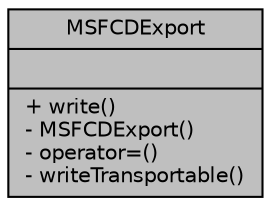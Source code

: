 digraph "MSFCDExport"
{
  edge [fontname="Helvetica",fontsize="10",labelfontname="Helvetica",labelfontsize="10"];
  node [fontname="Helvetica",fontsize="10",shape=record];
  Node1 [label="{MSFCDExport\n||+ write()\l- MSFCDExport()\l- operator=()\l- writeTransportable()\l}",height=0.2,width=0.4,color="black", fillcolor="grey75", style="filled", fontcolor="black"];
}
